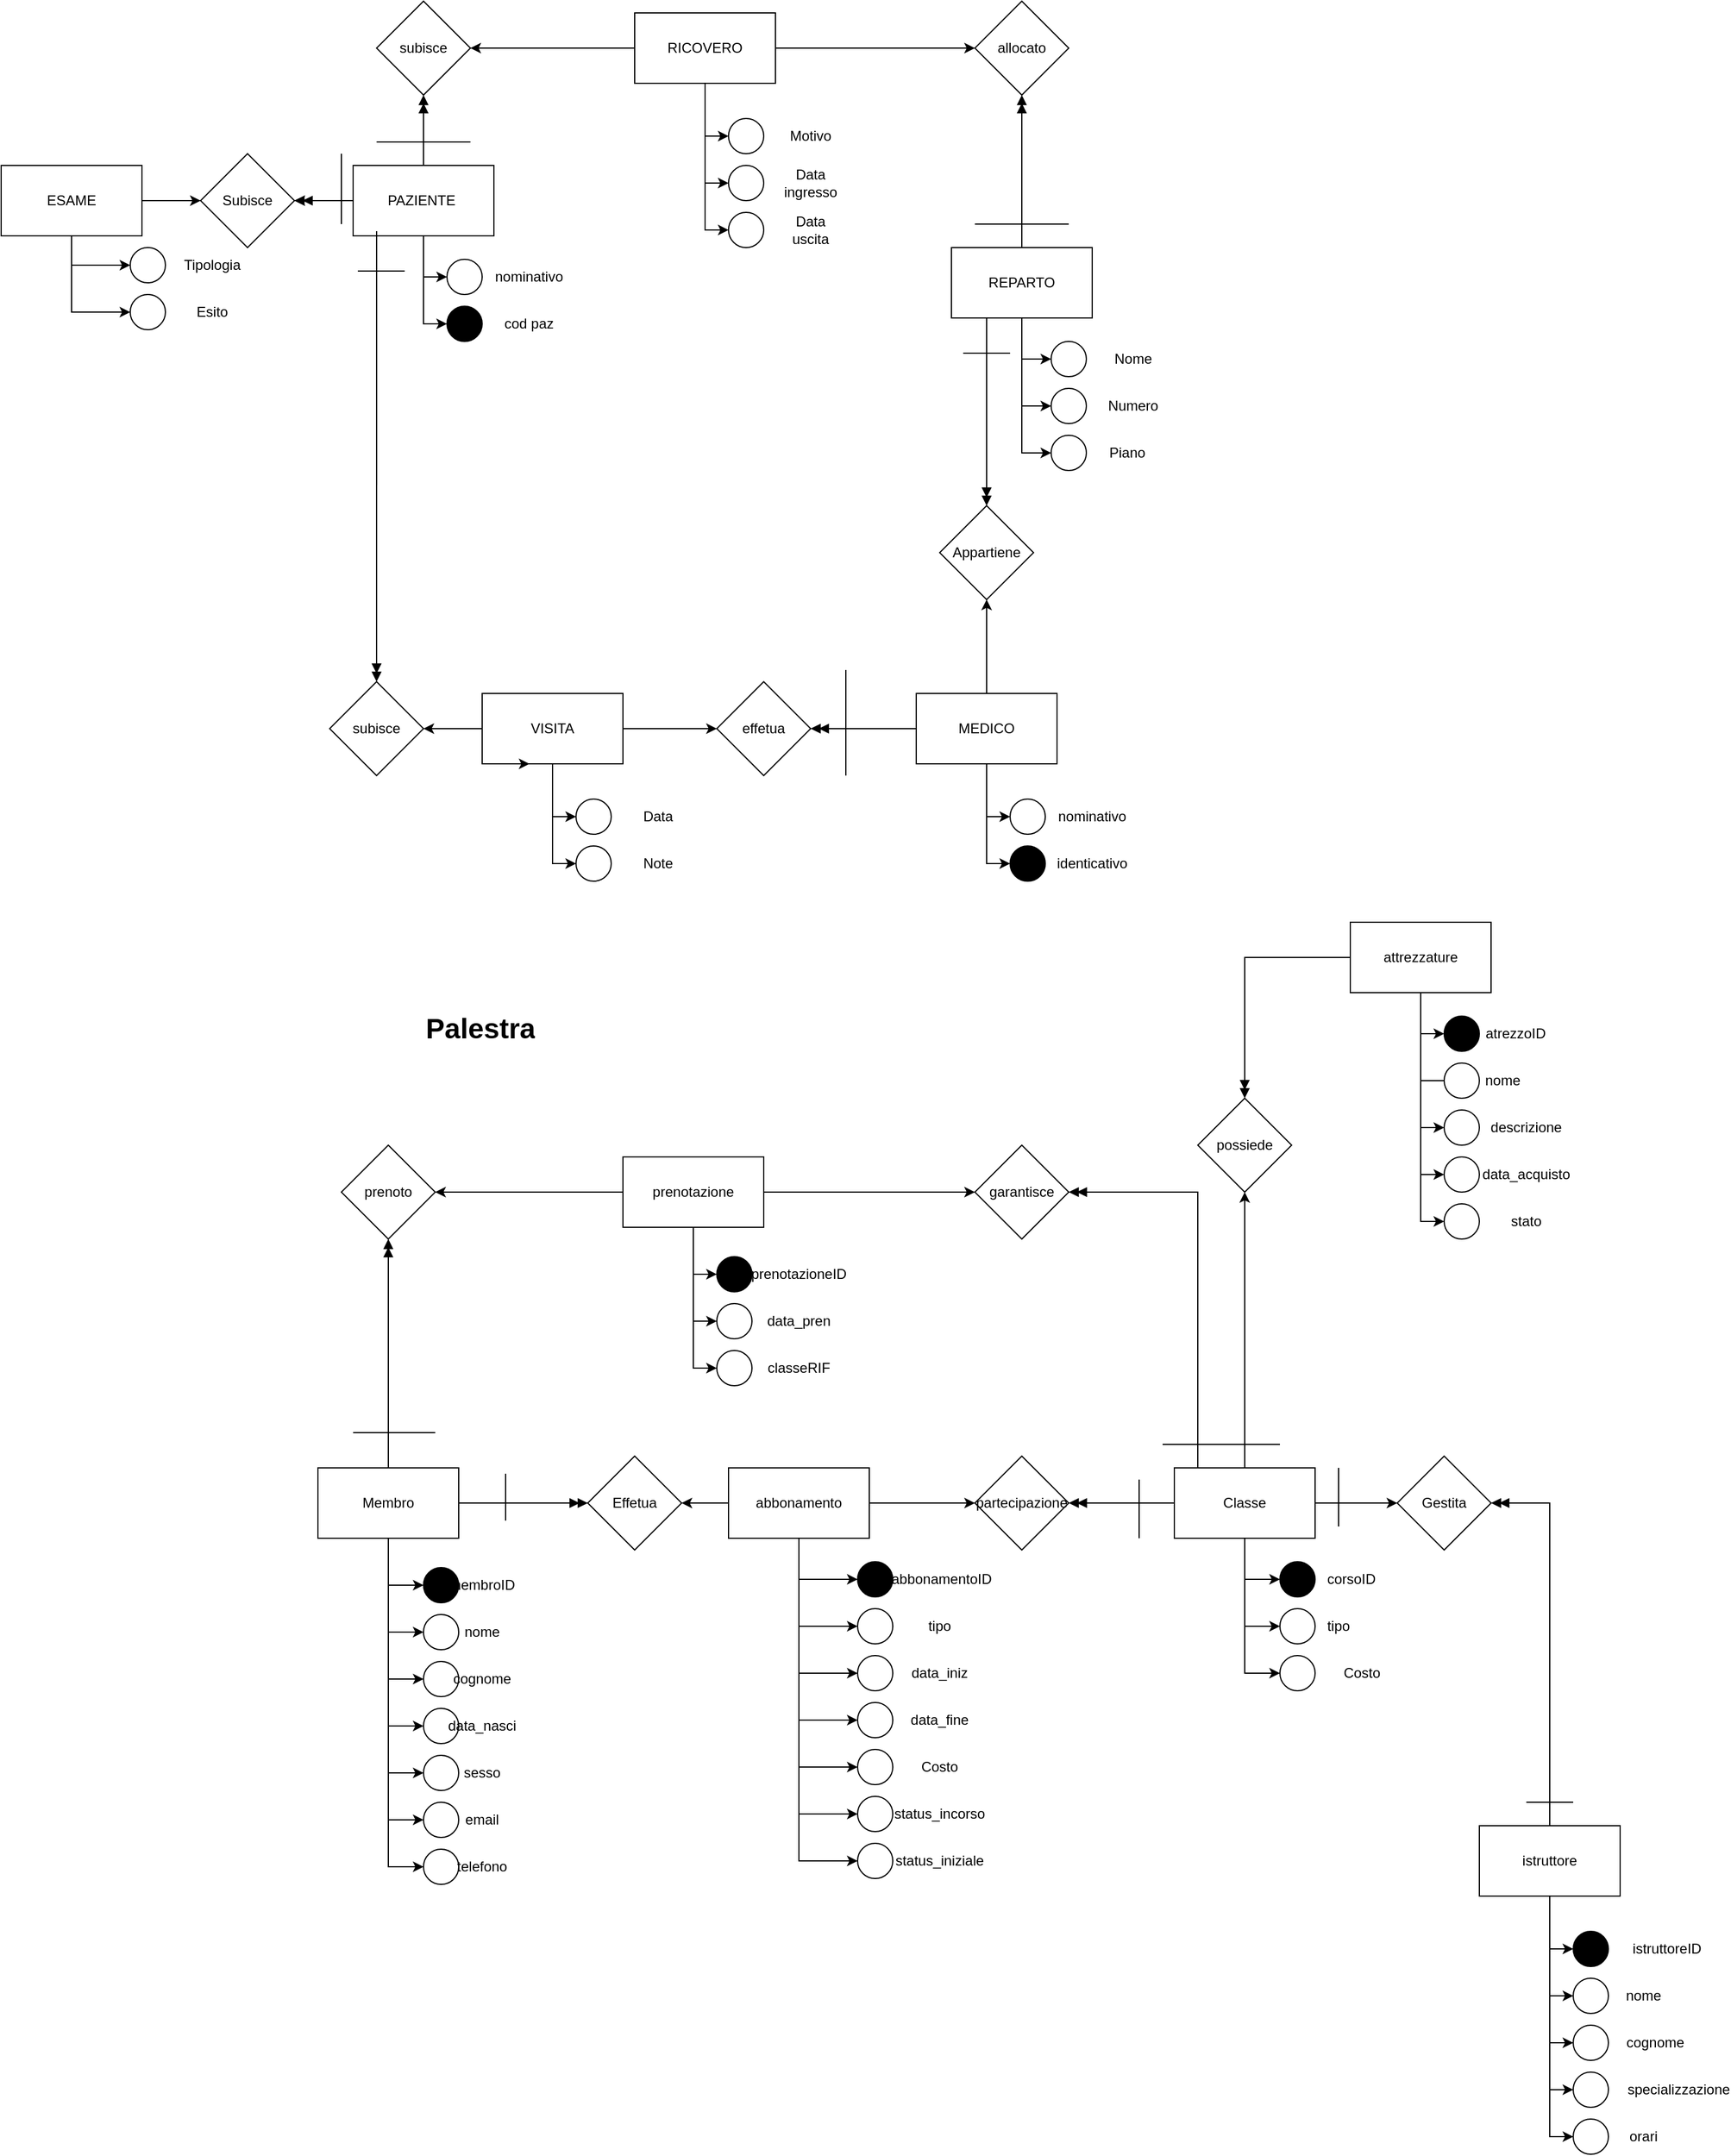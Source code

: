 <mxfile version="24.7.8">
  <diagram name="Pagina-1" id="rnWj3eChvM76l5IfRIIc">
    <mxGraphModel dx="2960" dy="2923" grid="1" gridSize="10" guides="1" tooltips="1" connect="1" arrows="1" fold="1" page="1" pageScale="1" pageWidth="827" pageHeight="1169" math="0" shadow="0">
      <root>
        <mxCell id="0" />
        <mxCell id="1" parent="0" />
        <mxCell id="YIS2oLud3uXtDUpukzdI-207" style="edgeStyle=orthogonalEdgeStyle;rounded=0;orthogonalLoop=1;jettySize=auto;html=1;entryX=0;entryY=0.5;entryDx=0;entryDy=0;" parent="1" source="YIS2oLud3uXtDUpukzdI-177" target="YIS2oLud3uXtDUpukzdI-187" edge="1">
          <mxGeometry relative="1" as="geometry">
            <mxPoint x="440" y="110" as="targetPoint" />
          </mxGeometry>
        </mxCell>
        <mxCell id="YIS2oLud3uXtDUpukzdI-208" style="edgeStyle=orthogonalEdgeStyle;rounded=0;orthogonalLoop=1;jettySize=auto;html=1;entryX=0;entryY=0.5;entryDx=0;entryDy=0;" parent="1" source="YIS2oLud3uXtDUpukzdI-177" target="YIS2oLud3uXtDUpukzdI-184" edge="1">
          <mxGeometry relative="1" as="geometry" />
        </mxCell>
        <mxCell id="YIS2oLud3uXtDUpukzdI-234" style="edgeStyle=orthogonalEdgeStyle;rounded=0;orthogonalLoop=1;jettySize=auto;html=1;entryX=0.5;entryY=1;entryDx=0;entryDy=0;endArrow=doubleBlock;endFill=1;" parent="1" source="YIS2oLud3uXtDUpukzdI-177" target="YIS2oLud3uXtDUpukzdI-233" edge="1">
          <mxGeometry relative="1" as="geometry" />
        </mxCell>
        <mxCell id="YIS2oLud3uXtDUpukzdI-256" value="" style="edgeStyle=orthogonalEdgeStyle;rounded=0;orthogonalLoop=1;jettySize=auto;html=1;" parent="1" source="YIS2oLud3uXtDUpukzdI-177" target="YIS2oLud3uXtDUpukzdI-254" edge="1">
          <mxGeometry relative="1" as="geometry" />
        </mxCell>
        <mxCell id="YIS2oLud3uXtDUpukzdI-177" value="PAZIENTE&amp;nbsp;" style="rounded=0;whiteSpace=wrap;html=1;" parent="1" vertex="1">
          <mxGeometry x="380" y="-30" width="120" height="60" as="geometry" />
        </mxCell>
        <mxCell id="YIS2oLud3uXtDUpukzdI-215" style="edgeStyle=orthogonalEdgeStyle;rounded=0;orthogonalLoop=1;jettySize=auto;html=1;entryX=0;entryY=0.5;entryDx=0;entryDy=0;" parent="1" source="YIS2oLud3uXtDUpukzdI-178" target="YIS2oLud3uXtDUpukzdI-213" edge="1">
          <mxGeometry relative="1" as="geometry" />
        </mxCell>
        <mxCell id="YIS2oLud3uXtDUpukzdI-216" style="edgeStyle=orthogonalEdgeStyle;rounded=0;orthogonalLoop=1;jettySize=auto;html=1;entryX=0;entryY=0.5;entryDx=0;entryDy=0;" parent="1" source="YIS2oLud3uXtDUpukzdI-178" target="YIS2oLud3uXtDUpukzdI-211" edge="1">
          <mxGeometry relative="1" as="geometry" />
        </mxCell>
        <mxCell id="YIS2oLud3uXtDUpukzdI-228" style="edgeStyle=orthogonalEdgeStyle;rounded=0;orthogonalLoop=1;jettySize=auto;html=1;entryX=0;entryY=0.5;entryDx=0;entryDy=0;" parent="1" source="YIS2oLud3uXtDUpukzdI-178" target="YIS2oLud3uXtDUpukzdI-223" edge="1">
          <mxGeometry relative="1" as="geometry" />
        </mxCell>
        <mxCell id="YIS2oLud3uXtDUpukzdI-236" style="edgeStyle=orthogonalEdgeStyle;rounded=0;orthogonalLoop=1;jettySize=auto;html=1;entryX=1;entryY=0.5;entryDx=0;entryDy=0;" parent="1" source="YIS2oLud3uXtDUpukzdI-178" target="YIS2oLud3uXtDUpukzdI-233" edge="1">
          <mxGeometry relative="1" as="geometry" />
        </mxCell>
        <mxCell id="YIS2oLud3uXtDUpukzdI-238" style="edgeStyle=orthogonalEdgeStyle;rounded=0;orthogonalLoop=1;jettySize=auto;html=1;entryX=0;entryY=0.5;entryDx=0;entryDy=0;" parent="1" source="YIS2oLud3uXtDUpukzdI-178" target="YIS2oLud3uXtDUpukzdI-237" edge="1">
          <mxGeometry relative="1" as="geometry" />
        </mxCell>
        <mxCell id="YIS2oLud3uXtDUpukzdI-178" value="RICOVERO" style="rounded=0;whiteSpace=wrap;html=1;" parent="1" vertex="1">
          <mxGeometry x="620" y="-160" width="120" height="60" as="geometry" />
        </mxCell>
        <mxCell id="YIS2oLud3uXtDUpukzdI-199" style="edgeStyle=orthogonalEdgeStyle;rounded=0;orthogonalLoop=1;jettySize=auto;html=1;entryX=0;entryY=0.5;entryDx=0;entryDy=0;" parent="1" source="YIS2oLud3uXtDUpukzdI-179" target="YIS2oLud3uXtDUpukzdI-193" edge="1">
          <mxGeometry relative="1" as="geometry" />
        </mxCell>
        <mxCell id="YIS2oLud3uXtDUpukzdI-200" style="edgeStyle=orthogonalEdgeStyle;rounded=0;orthogonalLoop=1;jettySize=auto;html=1;entryX=0;entryY=0.5;entryDx=0;entryDy=0;" parent="1" source="YIS2oLud3uXtDUpukzdI-179" target="YIS2oLud3uXtDUpukzdI-195" edge="1">
          <mxGeometry relative="1" as="geometry" />
        </mxCell>
        <mxCell id="YIS2oLud3uXtDUpukzdI-258" style="edgeStyle=orthogonalEdgeStyle;rounded=0;orthogonalLoop=1;jettySize=auto;html=1;entryX=0;entryY=0.5;entryDx=0;entryDy=0;" parent="1" source="YIS2oLud3uXtDUpukzdI-179" target="YIS2oLud3uXtDUpukzdI-254" edge="1">
          <mxGeometry relative="1" as="geometry" />
        </mxCell>
        <mxCell id="YIS2oLud3uXtDUpukzdI-179" value="ESAME" style="rounded=0;whiteSpace=wrap;html=1;" parent="1" vertex="1">
          <mxGeometry x="80" y="-30" width="120" height="60" as="geometry" />
        </mxCell>
        <mxCell id="YIS2oLud3uXtDUpukzdI-209" style="edgeStyle=orthogonalEdgeStyle;rounded=0;orthogonalLoop=1;jettySize=auto;html=1;entryX=0;entryY=0.5;entryDx=0;entryDy=0;" parent="1" source="YIS2oLud3uXtDUpukzdI-180" target="YIS2oLud3uXtDUpukzdI-189" edge="1">
          <mxGeometry relative="1" as="geometry" />
        </mxCell>
        <mxCell id="YIS2oLud3uXtDUpukzdI-210" style="edgeStyle=orthogonalEdgeStyle;rounded=0;orthogonalLoop=1;jettySize=auto;html=1;entryX=0;entryY=0.5;entryDx=0;entryDy=0;" parent="1" source="YIS2oLud3uXtDUpukzdI-180" target="YIS2oLud3uXtDUpukzdI-191" edge="1">
          <mxGeometry relative="1" as="geometry" />
        </mxCell>
        <mxCell id="YIS2oLud3uXtDUpukzdI-248" style="edgeStyle=orthogonalEdgeStyle;rounded=0;orthogonalLoop=1;jettySize=auto;html=1;entryX=1;entryY=0.5;entryDx=0;entryDy=0;" parent="1" source="YIS2oLud3uXtDUpukzdI-180" target="YIS2oLud3uXtDUpukzdI-245" edge="1">
          <mxGeometry relative="1" as="geometry" />
        </mxCell>
        <mxCell id="YIS2oLud3uXtDUpukzdI-250" style="edgeStyle=orthogonalEdgeStyle;rounded=0;orthogonalLoop=1;jettySize=auto;html=1;entryX=0;entryY=0.5;entryDx=0;entryDy=0;" parent="1" source="YIS2oLud3uXtDUpukzdI-180" target="YIS2oLud3uXtDUpukzdI-249" edge="1">
          <mxGeometry relative="1" as="geometry" />
        </mxCell>
        <mxCell id="YIS2oLud3uXtDUpukzdI-180" value="VISITA" style="rounded=0;whiteSpace=wrap;html=1;" parent="1" vertex="1">
          <mxGeometry x="490" y="420" width="120" height="60" as="geometry" />
        </mxCell>
        <mxCell id="YIS2oLud3uXtDUpukzdI-243" style="edgeStyle=orthogonalEdgeStyle;rounded=0;orthogonalLoop=1;jettySize=auto;html=1;entryX=0.5;entryY=1;entryDx=0;entryDy=0;" parent="1" source="YIS2oLud3uXtDUpukzdI-181" target="YIS2oLud3uXtDUpukzdI-241" edge="1">
          <mxGeometry relative="1" as="geometry" />
        </mxCell>
        <mxCell id="YIS2oLud3uXtDUpukzdI-251" style="edgeStyle=orthogonalEdgeStyle;rounded=0;orthogonalLoop=1;jettySize=auto;html=1;entryX=1;entryY=0.5;entryDx=0;entryDy=0;endArrow=doubleBlock;endFill=1;" parent="1" source="YIS2oLud3uXtDUpukzdI-181" target="YIS2oLud3uXtDUpukzdI-249" edge="1">
          <mxGeometry relative="1" as="geometry" />
        </mxCell>
        <mxCell id="YIS2oLud3uXtDUpukzdI-267" style="edgeStyle=orthogonalEdgeStyle;rounded=0;orthogonalLoop=1;jettySize=auto;html=1;entryX=0;entryY=0.5;entryDx=0;entryDy=0;" parent="1" source="YIS2oLud3uXtDUpukzdI-181" target="YIS2oLud3uXtDUpukzdI-265" edge="1">
          <mxGeometry relative="1" as="geometry" />
        </mxCell>
        <mxCell id="YIS2oLud3uXtDUpukzdI-268" style="edgeStyle=orthogonalEdgeStyle;rounded=0;orthogonalLoop=1;jettySize=auto;html=1;entryX=0;entryY=0.5;entryDx=0;entryDy=0;" parent="1" source="YIS2oLud3uXtDUpukzdI-181" target="YIS2oLud3uXtDUpukzdI-263" edge="1">
          <mxGeometry relative="1" as="geometry" />
        </mxCell>
        <mxCell id="YIS2oLud3uXtDUpukzdI-181" value="MEDICO" style="rounded=0;whiteSpace=wrap;html=1;" parent="1" vertex="1">
          <mxGeometry x="860" y="420" width="120" height="60" as="geometry" />
        </mxCell>
        <mxCell id="YIS2oLud3uXtDUpukzdI-221" style="edgeStyle=orthogonalEdgeStyle;rounded=0;orthogonalLoop=1;jettySize=auto;html=1;entryX=0;entryY=0.5;entryDx=0;entryDy=0;" parent="1" source="YIS2oLud3uXtDUpukzdI-182" target="YIS2oLud3uXtDUpukzdI-219" edge="1">
          <mxGeometry relative="1" as="geometry" />
        </mxCell>
        <mxCell id="YIS2oLud3uXtDUpukzdI-222" style="edgeStyle=orthogonalEdgeStyle;rounded=0;orthogonalLoop=1;jettySize=auto;html=1;entryX=0;entryY=0.5;entryDx=0;entryDy=0;" parent="1" source="YIS2oLud3uXtDUpukzdI-182" target="YIS2oLud3uXtDUpukzdI-217" edge="1">
          <mxGeometry relative="1" as="geometry" />
        </mxCell>
        <mxCell id="YIS2oLud3uXtDUpukzdI-232" style="edgeStyle=orthogonalEdgeStyle;rounded=0;orthogonalLoop=1;jettySize=auto;html=1;entryX=0;entryY=0.5;entryDx=0;entryDy=0;" parent="1" source="YIS2oLud3uXtDUpukzdI-182" target="YIS2oLud3uXtDUpukzdI-229" edge="1">
          <mxGeometry relative="1" as="geometry" />
        </mxCell>
        <mxCell id="YIS2oLud3uXtDUpukzdI-239" style="edgeStyle=orthogonalEdgeStyle;rounded=0;orthogonalLoop=1;jettySize=auto;html=1;entryX=0.5;entryY=1;entryDx=0;entryDy=0;endArrow=doubleBlock;endFill=1;" parent="1" source="YIS2oLud3uXtDUpukzdI-182" target="YIS2oLud3uXtDUpukzdI-237" edge="1">
          <mxGeometry relative="1" as="geometry" />
        </mxCell>
        <mxCell id="YIS2oLud3uXtDUpukzdI-242" style="edgeStyle=orthogonalEdgeStyle;rounded=0;orthogonalLoop=1;jettySize=auto;html=1;exitX=0.25;exitY=1;exitDx=0;exitDy=0;entryX=0.5;entryY=0;entryDx=0;entryDy=0;endArrow=doubleBlock;endFill=1;" parent="1" source="YIS2oLud3uXtDUpukzdI-182" target="YIS2oLud3uXtDUpukzdI-241" edge="1">
          <mxGeometry relative="1" as="geometry" />
        </mxCell>
        <mxCell id="YIS2oLud3uXtDUpukzdI-182" value="REPARTO" style="rounded=0;whiteSpace=wrap;html=1;" parent="1" vertex="1">
          <mxGeometry x="890" y="40" width="120" height="60" as="geometry" />
        </mxCell>
        <mxCell id="YIS2oLud3uXtDUpukzdI-184" value="" style="ellipse;whiteSpace=wrap;html=1;aspect=fixed;" parent="1" vertex="1">
          <mxGeometry x="460" y="50" width="30" height="30" as="geometry" />
        </mxCell>
        <mxCell id="YIS2oLud3uXtDUpukzdI-186" value="nominativo" style="text;html=1;align=center;verticalAlign=middle;whiteSpace=wrap;rounded=0;" parent="1" vertex="1">
          <mxGeometry x="500" y="50" width="60" height="30" as="geometry" />
        </mxCell>
        <mxCell id="YIS2oLud3uXtDUpukzdI-187" value="" style="ellipse;whiteSpace=wrap;html=1;aspect=fixed;fillColor=#000000;" parent="1" vertex="1">
          <mxGeometry x="460" y="90" width="30" height="30" as="geometry" />
        </mxCell>
        <mxCell id="YIS2oLud3uXtDUpukzdI-188" value="cod paz" style="text;html=1;align=center;verticalAlign=middle;whiteSpace=wrap;rounded=0;" parent="1" vertex="1">
          <mxGeometry x="500" y="90" width="60" height="30" as="geometry" />
        </mxCell>
        <mxCell id="YIS2oLud3uXtDUpukzdI-189" value="" style="ellipse;whiteSpace=wrap;html=1;aspect=fixed;" parent="1" vertex="1">
          <mxGeometry x="570" y="510" width="30" height="30" as="geometry" />
        </mxCell>
        <mxCell id="YIS2oLud3uXtDUpukzdI-190" value="Data" style="text;html=1;align=center;verticalAlign=middle;whiteSpace=wrap;rounded=0;" parent="1" vertex="1">
          <mxGeometry x="610" y="510" width="60" height="30" as="geometry" />
        </mxCell>
        <mxCell id="YIS2oLud3uXtDUpukzdI-191" value="" style="ellipse;whiteSpace=wrap;html=1;aspect=fixed;fillColor=#FFFFFF;" parent="1" vertex="1">
          <mxGeometry x="570" y="550" width="30" height="30" as="geometry" />
        </mxCell>
        <mxCell id="YIS2oLud3uXtDUpukzdI-192" value="Note" style="text;html=1;align=center;verticalAlign=middle;whiteSpace=wrap;rounded=0;" parent="1" vertex="1">
          <mxGeometry x="610" y="550" width="60" height="30" as="geometry" />
        </mxCell>
        <mxCell id="YIS2oLud3uXtDUpukzdI-193" value="" style="ellipse;whiteSpace=wrap;html=1;aspect=fixed;" parent="1" vertex="1">
          <mxGeometry x="190" y="40" width="30" height="30" as="geometry" />
        </mxCell>
        <mxCell id="YIS2oLud3uXtDUpukzdI-194" value="Tipologia" style="text;html=1;align=center;verticalAlign=middle;whiteSpace=wrap;rounded=0;" parent="1" vertex="1">
          <mxGeometry x="230" y="40" width="60" height="30" as="geometry" />
        </mxCell>
        <mxCell id="YIS2oLud3uXtDUpukzdI-195" value="" style="ellipse;whiteSpace=wrap;html=1;aspect=fixed;fillColor=#FFFFFF;" parent="1" vertex="1">
          <mxGeometry x="190" y="80" width="30" height="30" as="geometry" />
        </mxCell>
        <mxCell id="YIS2oLud3uXtDUpukzdI-196" value="Esito" style="text;html=1;align=center;verticalAlign=middle;whiteSpace=wrap;rounded=0;" parent="1" vertex="1">
          <mxGeometry x="230" y="80" width="60" height="30" as="geometry" />
        </mxCell>
        <mxCell id="YIS2oLud3uXtDUpukzdI-211" value="" style="ellipse;whiteSpace=wrap;html=1;aspect=fixed;" parent="1" vertex="1">
          <mxGeometry x="700" y="-70" width="30" height="30" as="geometry" />
        </mxCell>
        <mxCell id="YIS2oLud3uXtDUpukzdI-212" value="Motivo" style="text;html=1;align=center;verticalAlign=middle;whiteSpace=wrap;rounded=0;" parent="1" vertex="1">
          <mxGeometry x="740" y="-70" width="60" height="30" as="geometry" />
        </mxCell>
        <mxCell id="YIS2oLud3uXtDUpukzdI-213" value="" style="ellipse;whiteSpace=wrap;html=1;aspect=fixed;fillColor=#FFFFFF;" parent="1" vertex="1">
          <mxGeometry x="700" y="-30" width="30" height="30" as="geometry" />
        </mxCell>
        <mxCell id="YIS2oLud3uXtDUpukzdI-214" value="Data ingresso" style="text;html=1;align=center;verticalAlign=middle;whiteSpace=wrap;rounded=0;" parent="1" vertex="1">
          <mxGeometry x="740" y="-30" width="60" height="30" as="geometry" />
        </mxCell>
        <mxCell id="YIS2oLud3uXtDUpukzdI-217" value="" style="ellipse;whiteSpace=wrap;html=1;aspect=fixed;" parent="1" vertex="1">
          <mxGeometry x="975" y="120" width="30" height="30" as="geometry" />
        </mxCell>
        <mxCell id="YIS2oLud3uXtDUpukzdI-218" value="Nome" style="text;html=1;align=center;verticalAlign=middle;whiteSpace=wrap;rounded=0;" parent="1" vertex="1">
          <mxGeometry x="1015" y="120" width="60" height="30" as="geometry" />
        </mxCell>
        <mxCell id="YIS2oLud3uXtDUpukzdI-219" value="" style="ellipse;whiteSpace=wrap;html=1;aspect=fixed;fillColor=#FFFFFF;" parent="1" vertex="1">
          <mxGeometry x="975" y="160" width="30" height="30" as="geometry" />
        </mxCell>
        <mxCell id="YIS2oLud3uXtDUpukzdI-220" value="Numero" style="text;html=1;align=center;verticalAlign=middle;whiteSpace=wrap;rounded=0;" parent="1" vertex="1">
          <mxGeometry x="1015" y="160" width="60" height="30" as="geometry" />
        </mxCell>
        <mxCell id="YIS2oLud3uXtDUpukzdI-223" value="" style="ellipse;whiteSpace=wrap;html=1;aspect=fixed;" parent="1" vertex="1">
          <mxGeometry x="700" y="10" width="30" height="30" as="geometry" />
        </mxCell>
        <mxCell id="YIS2oLud3uXtDUpukzdI-224" value="Data uscita" style="text;html=1;align=center;verticalAlign=middle;whiteSpace=wrap;rounded=0;" parent="1" vertex="1">
          <mxGeometry x="740" y="10" width="60" height="30" as="geometry" />
        </mxCell>
        <mxCell id="YIS2oLud3uXtDUpukzdI-229" value="" style="ellipse;whiteSpace=wrap;html=1;aspect=fixed;fillColor=#FFFFFF;" parent="1" vertex="1">
          <mxGeometry x="975" y="200" width="30" height="30" as="geometry" />
        </mxCell>
        <mxCell id="YIS2oLud3uXtDUpukzdI-230" value="Piano" style="text;html=1;align=center;verticalAlign=middle;whiteSpace=wrap;rounded=0;" parent="1" vertex="1">
          <mxGeometry x="1010" y="200" width="60" height="30" as="geometry" />
        </mxCell>
        <mxCell id="YIS2oLud3uXtDUpukzdI-233" value="subisce" style="rhombus;whiteSpace=wrap;html=1;" parent="1" vertex="1">
          <mxGeometry x="400" y="-170" width="80" height="80" as="geometry" />
        </mxCell>
        <mxCell id="YIS2oLud3uXtDUpukzdI-235" value="" style="endArrow=none;html=1;rounded=0;" parent="1" edge="1">
          <mxGeometry width="50" height="50" relative="1" as="geometry">
            <mxPoint x="400" y="-50" as="sourcePoint" />
            <mxPoint x="480" y="-50" as="targetPoint" />
          </mxGeometry>
        </mxCell>
        <mxCell id="YIS2oLud3uXtDUpukzdI-237" value="allocato" style="rhombus;whiteSpace=wrap;html=1;" parent="1" vertex="1">
          <mxGeometry x="910" y="-170" width="80" height="80" as="geometry" />
        </mxCell>
        <mxCell id="YIS2oLud3uXtDUpukzdI-240" value="" style="endArrow=none;html=1;rounded=0;" parent="1" edge="1">
          <mxGeometry width="50" height="50" relative="1" as="geometry">
            <mxPoint x="910" y="20" as="sourcePoint" />
            <mxPoint x="990" y="20" as="targetPoint" />
          </mxGeometry>
        </mxCell>
        <mxCell id="YIS2oLud3uXtDUpukzdI-241" value="Appartiene" style="rhombus;whiteSpace=wrap;html=1;" parent="1" vertex="1">
          <mxGeometry x="880" y="260" width="80" height="80" as="geometry" />
        </mxCell>
        <mxCell id="YIS2oLud3uXtDUpukzdI-244" value="" style="endArrow=none;html=1;rounded=0;" parent="1" edge="1">
          <mxGeometry width="50" height="50" relative="1" as="geometry">
            <mxPoint x="900" y="130" as="sourcePoint" />
            <mxPoint x="940" y="130" as="targetPoint" />
          </mxGeometry>
        </mxCell>
        <mxCell id="YIS2oLud3uXtDUpukzdI-245" value="subisce" style="rhombus;whiteSpace=wrap;html=1;" parent="1" vertex="1">
          <mxGeometry x="360" y="410" width="80" height="80" as="geometry" />
        </mxCell>
        <mxCell id="YIS2oLud3uXtDUpukzdI-246" value="" style="endArrow=doubleBlock;html=1;rounded=0;entryX=0.5;entryY=0;entryDx=0;entryDy=0;exitX=0.167;exitY=0.933;exitDx=0;exitDy=0;exitPerimeter=0;endFill=1;" parent="1" source="YIS2oLud3uXtDUpukzdI-177" target="YIS2oLud3uXtDUpukzdI-245" edge="1">
          <mxGeometry width="50" height="50" relative="1" as="geometry">
            <mxPoint x="400" y="40" as="sourcePoint" />
            <mxPoint x="380" y="60" as="targetPoint" />
          </mxGeometry>
        </mxCell>
        <mxCell id="YIS2oLud3uXtDUpukzdI-247" value="" style="endArrow=none;html=1;rounded=0;" parent="1" edge="1">
          <mxGeometry width="50" height="50" relative="1" as="geometry">
            <mxPoint x="370" y="-40" as="sourcePoint" />
            <mxPoint x="370" y="20" as="targetPoint" />
          </mxGeometry>
        </mxCell>
        <mxCell id="YIS2oLud3uXtDUpukzdI-249" value="effetua" style="rhombus;whiteSpace=wrap;html=1;" parent="1" vertex="1">
          <mxGeometry x="690" y="410" width="80" height="80" as="geometry" />
        </mxCell>
        <mxCell id="YIS2oLud3uXtDUpukzdI-253" value="" style="endArrow=none;html=1;rounded=0;" parent="1" edge="1">
          <mxGeometry width="50" height="50" relative="1" as="geometry">
            <mxPoint x="800" y="400" as="sourcePoint" />
            <mxPoint x="800" y="490" as="targetPoint" />
          </mxGeometry>
        </mxCell>
        <mxCell id="YIS2oLud3uXtDUpukzdI-254" value="Subisce" style="rhombus;whiteSpace=wrap;html=1;" parent="1" vertex="1">
          <mxGeometry x="250" y="-40" width="80" height="80" as="geometry" />
        </mxCell>
        <mxCell id="YIS2oLud3uXtDUpukzdI-255" value="" style="endArrow=doubleBlock;html=1;rounded=0;entryX=1;entryY=0.5;entryDx=0;entryDy=0;exitX=0;exitY=0.5;exitDx=0;exitDy=0;endFill=1;" parent="1" source="YIS2oLud3uXtDUpukzdI-177" target="YIS2oLud3uXtDUpukzdI-254" edge="1">
          <mxGeometry width="50" height="50" relative="1" as="geometry">
            <mxPoint x="290" y="140" as="sourcePoint" />
            <mxPoint x="340" y="90" as="targetPoint" />
          </mxGeometry>
        </mxCell>
        <mxCell id="YIS2oLud3uXtDUpukzdI-257" value="" style="endArrow=none;html=1;rounded=0;" parent="1" edge="1">
          <mxGeometry width="50" height="50" relative="1" as="geometry">
            <mxPoint x="384" y="60" as="sourcePoint" />
            <mxPoint x="424" y="60" as="targetPoint" />
          </mxGeometry>
        </mxCell>
        <mxCell id="YIS2oLud3uXtDUpukzdI-263" value="" style="ellipse;whiteSpace=wrap;html=1;aspect=fixed;" parent="1" vertex="1">
          <mxGeometry x="940" y="510" width="30" height="30" as="geometry" />
        </mxCell>
        <mxCell id="YIS2oLud3uXtDUpukzdI-264" value="nominativo" style="text;html=1;align=center;verticalAlign=middle;whiteSpace=wrap;rounded=0;" parent="1" vertex="1">
          <mxGeometry x="980" y="510" width="60" height="30" as="geometry" />
        </mxCell>
        <mxCell id="YIS2oLud3uXtDUpukzdI-265" value="" style="ellipse;whiteSpace=wrap;html=1;aspect=fixed;fillColor=#000000;" parent="1" vertex="1">
          <mxGeometry x="940" y="550" width="30" height="30" as="geometry" />
        </mxCell>
        <mxCell id="YIS2oLud3uXtDUpukzdI-266" value="identicativo" style="text;html=1;align=center;verticalAlign=middle;whiteSpace=wrap;rounded=0;" parent="1" vertex="1">
          <mxGeometry x="980" y="550" width="60" height="30" as="geometry" />
        </mxCell>
        <mxCell id="ft9ZOCdwsVdNYM5WdF6S-2" style="edgeStyle=orthogonalEdgeStyle;rounded=0;orthogonalLoop=1;jettySize=auto;html=1;entryX=0;entryY=0.5;entryDx=0;entryDy=0;" edge="1" source="ft9ZOCdwsVdNYM5WdF6S-4" target="ft9ZOCdwsVdNYM5WdF6S-5" parent="1">
          <mxGeometry relative="1" as="geometry" />
        </mxCell>
        <mxCell id="ft9ZOCdwsVdNYM5WdF6S-3" style="edgeStyle=orthogonalEdgeStyle;rounded=0;orthogonalLoop=1;jettySize=auto;html=1;entryX=0;entryY=0.5;entryDx=0;entryDy=0;" edge="1" source="ft9ZOCdwsVdNYM5WdF6S-4" target="ft9ZOCdwsVdNYM5WdF6S-6" parent="1">
          <mxGeometry relative="1" as="geometry" />
        </mxCell>
        <mxCell id="ft9ZOCdwsVdNYM5WdF6S-22" style="edgeStyle=orthogonalEdgeStyle;rounded=0;orthogonalLoop=1;jettySize=auto;html=1;entryX=0;entryY=0.5;entryDx=0;entryDy=0;" edge="1" parent="1" source="ft9ZOCdwsVdNYM5WdF6S-4" target="ft9ZOCdwsVdNYM5WdF6S-14">
          <mxGeometry relative="1" as="geometry" />
        </mxCell>
        <mxCell id="ft9ZOCdwsVdNYM5WdF6S-23" style="edgeStyle=orthogonalEdgeStyle;rounded=0;orthogonalLoop=1;jettySize=auto;html=1;entryX=0;entryY=0.5;entryDx=0;entryDy=0;" edge="1" parent="1" source="ft9ZOCdwsVdNYM5WdF6S-4" target="ft9ZOCdwsVdNYM5WdF6S-15">
          <mxGeometry relative="1" as="geometry" />
        </mxCell>
        <mxCell id="ft9ZOCdwsVdNYM5WdF6S-24" style="edgeStyle=orthogonalEdgeStyle;rounded=0;orthogonalLoop=1;jettySize=auto;html=1;entryX=0;entryY=0.5;entryDx=0;entryDy=0;" edge="1" parent="1" source="ft9ZOCdwsVdNYM5WdF6S-4" target="ft9ZOCdwsVdNYM5WdF6S-18">
          <mxGeometry relative="1" as="geometry" />
        </mxCell>
        <mxCell id="ft9ZOCdwsVdNYM5WdF6S-25" style="edgeStyle=orthogonalEdgeStyle;rounded=0;orthogonalLoop=1;jettySize=auto;html=1;entryX=0;entryY=0.5;entryDx=0;entryDy=0;" edge="1" parent="1" source="ft9ZOCdwsVdNYM5WdF6S-4" target="ft9ZOCdwsVdNYM5WdF6S-19">
          <mxGeometry relative="1" as="geometry" />
        </mxCell>
        <mxCell id="ft9ZOCdwsVdNYM5WdF6S-28" style="edgeStyle=orthogonalEdgeStyle;rounded=0;orthogonalLoop=1;jettySize=auto;html=1;entryX=0;entryY=0.5;entryDx=0;entryDy=0;" edge="1" parent="1" source="ft9ZOCdwsVdNYM5WdF6S-4" target="ft9ZOCdwsVdNYM5WdF6S-26">
          <mxGeometry relative="1" as="geometry" />
        </mxCell>
        <mxCell id="ft9ZOCdwsVdNYM5WdF6S-49" style="edgeStyle=orthogonalEdgeStyle;rounded=0;orthogonalLoop=1;jettySize=auto;html=1;endArrow=doubleBlock;endFill=1;" edge="1" parent="1" source="ft9ZOCdwsVdNYM5WdF6S-4">
          <mxGeometry relative="1" as="geometry">
            <mxPoint x="580.0" y="1110" as="targetPoint" />
          </mxGeometry>
        </mxCell>
        <mxCell id="ft9ZOCdwsVdNYM5WdF6S-137" style="edgeStyle=orthogonalEdgeStyle;rounded=0;orthogonalLoop=1;jettySize=auto;html=1;endArrow=doubleBlock;endFill=1;" edge="1" parent="1" source="ft9ZOCdwsVdNYM5WdF6S-4">
          <mxGeometry relative="1" as="geometry">
            <mxPoint x="410" y="885" as="targetPoint" />
          </mxGeometry>
        </mxCell>
        <mxCell id="ft9ZOCdwsVdNYM5WdF6S-4" value="Membro" style="rounded=0;whiteSpace=wrap;html=1;" vertex="1" parent="1">
          <mxGeometry x="350" y="1080" width="120" height="60" as="geometry" />
        </mxCell>
        <mxCell id="ft9ZOCdwsVdNYM5WdF6S-5" value="" style="ellipse;whiteSpace=wrap;html=1;aspect=fixed;fillColor=#000000;" vertex="1" parent="1">
          <mxGeometry x="440" y="1165" width="30" height="30" as="geometry" />
        </mxCell>
        <mxCell id="ft9ZOCdwsVdNYM5WdF6S-6" value="" style="ellipse;whiteSpace=wrap;html=1;aspect=fixed;fillColor=#FFFFFF;" vertex="1" parent="1">
          <mxGeometry x="440" y="1205" width="30" height="30" as="geometry" />
        </mxCell>
        <mxCell id="ft9ZOCdwsVdNYM5WdF6S-7" style="edgeStyle=orthogonalEdgeStyle;rounded=0;orthogonalLoop=1;jettySize=auto;html=1;entryX=0;entryY=0.5;entryDx=0;entryDy=0;" edge="1" source="ft9ZOCdwsVdNYM5WdF6S-9" target="ft9ZOCdwsVdNYM5WdF6S-10" parent="1">
          <mxGeometry relative="1" as="geometry" />
        </mxCell>
        <mxCell id="ft9ZOCdwsVdNYM5WdF6S-8" style="edgeStyle=orthogonalEdgeStyle;rounded=0;orthogonalLoop=1;jettySize=auto;html=1;entryX=0;entryY=0.5;entryDx=0;entryDy=0;" edge="1" source="ft9ZOCdwsVdNYM5WdF6S-9" target="ft9ZOCdwsVdNYM5WdF6S-11" parent="1">
          <mxGeometry relative="1" as="geometry" />
        </mxCell>
        <mxCell id="ft9ZOCdwsVdNYM5WdF6S-42" style="edgeStyle=orthogonalEdgeStyle;rounded=0;orthogonalLoop=1;jettySize=auto;html=1;entryX=0;entryY=0.5;entryDx=0;entryDy=0;" edge="1" parent="1" source="ft9ZOCdwsVdNYM5WdF6S-9" target="ft9ZOCdwsVdNYM5WdF6S-38">
          <mxGeometry relative="1" as="geometry" />
        </mxCell>
        <mxCell id="ft9ZOCdwsVdNYM5WdF6S-47" style="edgeStyle=orthogonalEdgeStyle;rounded=0;orthogonalLoop=1;jettySize=auto;html=1;entryX=0;entryY=0.5;entryDx=0;entryDy=0;" edge="1" parent="1" source="ft9ZOCdwsVdNYM5WdF6S-9" target="ft9ZOCdwsVdNYM5WdF6S-39">
          <mxGeometry relative="1" as="geometry" />
        </mxCell>
        <mxCell id="ft9ZOCdwsVdNYM5WdF6S-48" style="edgeStyle=orthogonalEdgeStyle;rounded=0;orthogonalLoop=1;jettySize=auto;html=1;entryX=0;entryY=0.5;entryDx=0;entryDy=0;" edge="1" parent="1" source="ft9ZOCdwsVdNYM5WdF6S-9" target="ft9ZOCdwsVdNYM5WdF6S-45">
          <mxGeometry relative="1" as="geometry" />
        </mxCell>
        <mxCell id="ft9ZOCdwsVdNYM5WdF6S-100" style="edgeStyle=orthogonalEdgeStyle;rounded=0;orthogonalLoop=1;jettySize=auto;html=1;entryX=1;entryY=0.5;entryDx=0;entryDy=0;endArrow=doubleBlock;endFill=1;" edge="1" parent="1" source="ft9ZOCdwsVdNYM5WdF6S-9" target="ft9ZOCdwsVdNYM5WdF6S-97">
          <mxGeometry relative="1" as="geometry" />
        </mxCell>
        <mxCell id="ft9ZOCdwsVdNYM5WdF6S-9" value="istruttore" style="rounded=0;whiteSpace=wrap;html=1;" vertex="1" parent="1">
          <mxGeometry x="1340" y="1385" width="120" height="60" as="geometry" />
        </mxCell>
        <mxCell id="ft9ZOCdwsVdNYM5WdF6S-10" value="" style="ellipse;whiteSpace=wrap;html=1;aspect=fixed;fillColor=#000000;" vertex="1" parent="1">
          <mxGeometry x="1420" y="1475" width="30" height="30" as="geometry" />
        </mxCell>
        <mxCell id="ft9ZOCdwsVdNYM5WdF6S-11" value="" style="ellipse;whiteSpace=wrap;html=1;aspect=fixed;fillColor=#FFFFFF;" vertex="1" parent="1">
          <mxGeometry x="1420" y="1515" width="30" height="30" as="geometry" />
        </mxCell>
        <mxCell id="ft9ZOCdwsVdNYM5WdF6S-12" value="membroID" style="text;html=1;align=center;verticalAlign=middle;whiteSpace=wrap;rounded=0;" vertex="1" parent="1">
          <mxGeometry x="460" y="1165" width="60" height="30" as="geometry" />
        </mxCell>
        <mxCell id="ft9ZOCdwsVdNYM5WdF6S-13" value="nome" style="text;html=1;align=center;verticalAlign=middle;whiteSpace=wrap;rounded=0;" vertex="1" parent="1">
          <mxGeometry x="460" y="1205" width="60" height="30" as="geometry" />
        </mxCell>
        <mxCell id="ft9ZOCdwsVdNYM5WdF6S-14" value="" style="ellipse;whiteSpace=wrap;html=1;aspect=fixed;" vertex="1" parent="1">
          <mxGeometry x="440" y="1245" width="30" height="30" as="geometry" />
        </mxCell>
        <mxCell id="ft9ZOCdwsVdNYM5WdF6S-15" value="" style="ellipse;whiteSpace=wrap;html=1;aspect=fixed;fillColor=#FFFFFF;" vertex="1" parent="1">
          <mxGeometry x="440" y="1285" width="30" height="30" as="geometry" />
        </mxCell>
        <mxCell id="ft9ZOCdwsVdNYM5WdF6S-16" value="cognome" style="text;html=1;align=center;verticalAlign=middle;whiteSpace=wrap;rounded=0;" vertex="1" parent="1">
          <mxGeometry x="460" y="1245" width="60" height="30" as="geometry" />
        </mxCell>
        <mxCell id="ft9ZOCdwsVdNYM5WdF6S-17" value="data_nasci" style="text;html=1;align=center;verticalAlign=middle;whiteSpace=wrap;rounded=0;" vertex="1" parent="1">
          <mxGeometry x="460" y="1285" width="60" height="30" as="geometry" />
        </mxCell>
        <mxCell id="ft9ZOCdwsVdNYM5WdF6S-18" value="" style="ellipse;whiteSpace=wrap;html=1;aspect=fixed;" vertex="1" parent="1">
          <mxGeometry x="440" y="1325" width="30" height="30" as="geometry" />
        </mxCell>
        <mxCell id="ft9ZOCdwsVdNYM5WdF6S-19" value="" style="ellipse;whiteSpace=wrap;html=1;aspect=fixed;fillColor=#FFFFFF;" vertex="1" parent="1">
          <mxGeometry x="440" y="1365" width="30" height="30" as="geometry" />
        </mxCell>
        <mxCell id="ft9ZOCdwsVdNYM5WdF6S-20" value="sesso" style="text;html=1;align=center;verticalAlign=middle;whiteSpace=wrap;rounded=0;" vertex="1" parent="1">
          <mxGeometry x="460" y="1325" width="60" height="30" as="geometry" />
        </mxCell>
        <mxCell id="ft9ZOCdwsVdNYM5WdF6S-21" value="email" style="text;html=1;align=center;verticalAlign=middle;whiteSpace=wrap;rounded=0;" vertex="1" parent="1">
          <mxGeometry x="460" y="1365" width="60" height="30" as="geometry" />
        </mxCell>
        <mxCell id="ft9ZOCdwsVdNYM5WdF6S-26" value="" style="ellipse;whiteSpace=wrap;html=1;aspect=fixed;fillColor=#FFFFFF;" vertex="1" parent="1">
          <mxGeometry x="440" y="1405" width="30" height="30" as="geometry" />
        </mxCell>
        <mxCell id="ft9ZOCdwsVdNYM5WdF6S-27" value="telefono" style="text;html=1;align=center;verticalAlign=middle;whiteSpace=wrap;rounded=0;" vertex="1" parent="1">
          <mxGeometry x="460" y="1405" width="60" height="30" as="geometry" />
        </mxCell>
        <mxCell id="ft9ZOCdwsVdNYM5WdF6S-30" value="istruttoreID" style="text;html=1;align=center;verticalAlign=middle;whiteSpace=wrap;rounded=0;" vertex="1" parent="1">
          <mxGeometry x="1470" y="1475" width="60" height="30" as="geometry" />
        </mxCell>
        <mxCell id="ft9ZOCdwsVdNYM5WdF6S-31" value="nome" style="text;html=1;align=center;verticalAlign=middle;whiteSpace=wrap;rounded=0;" vertex="1" parent="1">
          <mxGeometry x="1450" y="1515" width="60" height="30" as="geometry" />
        </mxCell>
        <mxCell id="ft9ZOCdwsVdNYM5WdF6S-38" value="" style="ellipse;whiteSpace=wrap;html=1;aspect=fixed;" vertex="1" parent="1">
          <mxGeometry x="1420" y="1555" width="30" height="30" as="geometry" />
        </mxCell>
        <mxCell id="ft9ZOCdwsVdNYM5WdF6S-39" value="" style="ellipse;whiteSpace=wrap;html=1;aspect=fixed;fillColor=#FFFFFF;" vertex="1" parent="1">
          <mxGeometry x="1420" y="1595" width="30" height="30" as="geometry" />
        </mxCell>
        <mxCell id="ft9ZOCdwsVdNYM5WdF6S-40" value="cognome" style="text;html=1;align=center;verticalAlign=middle;whiteSpace=wrap;rounded=0;" vertex="1" parent="1">
          <mxGeometry x="1460" y="1555" width="60" height="30" as="geometry" />
        </mxCell>
        <mxCell id="ft9ZOCdwsVdNYM5WdF6S-41" value="specializzazione" style="text;html=1;align=center;verticalAlign=middle;whiteSpace=wrap;rounded=0;" vertex="1" parent="1">
          <mxGeometry x="1480" y="1595" width="60" height="30" as="geometry" />
        </mxCell>
        <mxCell id="ft9ZOCdwsVdNYM5WdF6S-45" value="" style="ellipse;whiteSpace=wrap;html=1;aspect=fixed;fillColor=#FFFFFF;" vertex="1" parent="1">
          <mxGeometry x="1420" y="1635" width="30" height="30" as="geometry" />
        </mxCell>
        <mxCell id="ft9ZOCdwsVdNYM5WdF6S-46" value="orari" style="text;html=1;align=center;verticalAlign=middle;whiteSpace=wrap;rounded=0;" vertex="1" parent="1">
          <mxGeometry x="1450" y="1635" width="60" height="30" as="geometry" />
        </mxCell>
        <mxCell id="ft9ZOCdwsVdNYM5WdF6S-50" value="Effetua" style="rhombus;whiteSpace=wrap;html=1;" vertex="1" parent="1">
          <mxGeometry x="580" y="1070" width="80" height="80" as="geometry" />
        </mxCell>
        <mxCell id="ft9ZOCdwsVdNYM5WdF6S-53" style="edgeStyle=orthogonalEdgeStyle;rounded=0;orthogonalLoop=1;jettySize=auto;html=1;entryX=1;entryY=0.5;entryDx=0;entryDy=0;" edge="1" parent="1" source="ft9ZOCdwsVdNYM5WdF6S-52" target="ft9ZOCdwsVdNYM5WdF6S-50">
          <mxGeometry relative="1" as="geometry" />
        </mxCell>
        <mxCell id="ft9ZOCdwsVdNYM5WdF6S-59" style="edgeStyle=orthogonalEdgeStyle;rounded=0;orthogonalLoop=1;jettySize=auto;html=1;entryX=0;entryY=0.5;entryDx=0;entryDy=0;" edge="1" parent="1" source="ft9ZOCdwsVdNYM5WdF6S-52" target="ft9ZOCdwsVdNYM5WdF6S-54">
          <mxGeometry relative="1" as="geometry" />
        </mxCell>
        <mxCell id="ft9ZOCdwsVdNYM5WdF6S-60" style="edgeStyle=orthogonalEdgeStyle;rounded=0;orthogonalLoop=1;jettySize=auto;html=1;entryX=0;entryY=0.5;entryDx=0;entryDy=0;" edge="1" parent="1" source="ft9ZOCdwsVdNYM5WdF6S-52" target="ft9ZOCdwsVdNYM5WdF6S-56">
          <mxGeometry relative="1" as="geometry" />
        </mxCell>
        <mxCell id="ft9ZOCdwsVdNYM5WdF6S-79" style="edgeStyle=orthogonalEdgeStyle;rounded=0;orthogonalLoop=1;jettySize=auto;html=1;entryX=0;entryY=0.5;entryDx=0;entryDy=0;" edge="1" parent="1" source="ft9ZOCdwsVdNYM5WdF6S-52" target="ft9ZOCdwsVdNYM5WdF6S-78">
          <mxGeometry relative="1" as="geometry" />
        </mxCell>
        <mxCell id="ft9ZOCdwsVdNYM5WdF6S-88" style="edgeStyle=orthogonalEdgeStyle;rounded=0;orthogonalLoop=1;jettySize=auto;html=1;entryX=0;entryY=0.5;entryDx=0;entryDy=0;" edge="1" parent="1" source="ft9ZOCdwsVdNYM5WdF6S-52" target="ft9ZOCdwsVdNYM5WdF6S-84">
          <mxGeometry relative="1" as="geometry" />
        </mxCell>
        <mxCell id="ft9ZOCdwsVdNYM5WdF6S-89" style="edgeStyle=orthogonalEdgeStyle;rounded=0;orthogonalLoop=1;jettySize=auto;html=1;entryX=0;entryY=0.5;entryDx=0;entryDy=0;" edge="1" parent="1" source="ft9ZOCdwsVdNYM5WdF6S-52" target="ft9ZOCdwsVdNYM5WdF6S-86">
          <mxGeometry relative="1" as="geometry" />
        </mxCell>
        <mxCell id="ft9ZOCdwsVdNYM5WdF6S-92" style="edgeStyle=orthogonalEdgeStyle;rounded=0;orthogonalLoop=1;jettySize=auto;html=1;entryX=0;entryY=0.5;entryDx=0;entryDy=0;" edge="1" parent="1" source="ft9ZOCdwsVdNYM5WdF6S-52" target="ft9ZOCdwsVdNYM5WdF6S-90">
          <mxGeometry relative="1" as="geometry" />
        </mxCell>
        <mxCell id="ft9ZOCdwsVdNYM5WdF6S-133" style="edgeStyle=orthogonalEdgeStyle;rounded=0;orthogonalLoop=1;jettySize=auto;html=1;entryX=0;entryY=0.5;entryDx=0;entryDy=0;" edge="1" parent="1" source="ft9ZOCdwsVdNYM5WdF6S-52" target="ft9ZOCdwsVdNYM5WdF6S-128">
          <mxGeometry relative="1" as="geometry" />
        </mxCell>
        <mxCell id="ft9ZOCdwsVdNYM5WdF6S-134" style="edgeStyle=orthogonalEdgeStyle;rounded=0;orthogonalLoop=1;jettySize=auto;html=1;entryX=0;entryY=0.5;entryDx=0;entryDy=0;" edge="1" parent="1" source="ft9ZOCdwsVdNYM5WdF6S-52" target="ft9ZOCdwsVdNYM5WdF6S-130">
          <mxGeometry relative="1" as="geometry" />
        </mxCell>
        <mxCell id="ft9ZOCdwsVdNYM5WdF6S-52" value="abbonamento" style="rounded=0;whiteSpace=wrap;html=1;" vertex="1" parent="1">
          <mxGeometry x="700" y="1080" width="120" height="60" as="geometry" />
        </mxCell>
        <mxCell id="ft9ZOCdwsVdNYM5WdF6S-54" value="" style="ellipse;whiteSpace=wrap;html=1;aspect=fixed;fillColor=#000000;" vertex="1" parent="1">
          <mxGeometry x="810" y="1160" width="30" height="30" as="geometry" />
        </mxCell>
        <mxCell id="ft9ZOCdwsVdNYM5WdF6S-55" value="tabbonamentoID" style="text;html=1;align=center;verticalAlign=middle;whiteSpace=wrap;rounded=0;" vertex="1" parent="1">
          <mxGeometry x="850" y="1160" width="60" height="30" as="geometry" />
        </mxCell>
        <mxCell id="ft9ZOCdwsVdNYM5WdF6S-56" value="" style="ellipse;whiteSpace=wrap;html=1;aspect=fixed;fillColor=#FFFFFF;" vertex="1" parent="1">
          <mxGeometry x="810" y="1200" width="30" height="30" as="geometry" />
        </mxCell>
        <mxCell id="ft9ZOCdwsVdNYM5WdF6S-57" value="tipo" style="text;html=1;align=center;verticalAlign=middle;whiteSpace=wrap;rounded=0;" vertex="1" parent="1">
          <mxGeometry x="850" y="1200" width="60" height="30" as="geometry" />
        </mxCell>
        <mxCell id="ft9ZOCdwsVdNYM5WdF6S-61" value="" style="endArrow=none;html=1;rounded=0;" edge="1" parent="1">
          <mxGeometry width="50" height="50" relative="1" as="geometry">
            <mxPoint x="510" y="1125" as="sourcePoint" />
            <mxPoint x="510" y="1085" as="targetPoint" />
          </mxGeometry>
        </mxCell>
        <mxCell id="ft9ZOCdwsVdNYM5WdF6S-62" style="edgeStyle=orthogonalEdgeStyle;rounded=0;orthogonalLoop=1;jettySize=auto;html=1;entryX=0;entryY=0.5;entryDx=0;entryDy=0;" edge="1" source="ft9ZOCdwsVdNYM5WdF6S-67" target="ft9ZOCdwsVdNYM5WdF6S-68" parent="1">
          <mxGeometry relative="1" as="geometry" />
        </mxCell>
        <mxCell id="ft9ZOCdwsVdNYM5WdF6S-63" style="edgeStyle=orthogonalEdgeStyle;rounded=0;orthogonalLoop=1;jettySize=auto;html=1;entryX=0;entryY=0.5;entryDx=0;entryDy=0;" edge="1" source="ft9ZOCdwsVdNYM5WdF6S-67" target="ft9ZOCdwsVdNYM5WdF6S-69" parent="1">
          <mxGeometry relative="1" as="geometry" />
        </mxCell>
        <mxCell id="ft9ZOCdwsVdNYM5WdF6S-80" style="edgeStyle=orthogonalEdgeStyle;rounded=0;orthogonalLoop=1;jettySize=auto;html=1;entryX=1;entryY=0.5;entryDx=0;entryDy=0;endArrow=doubleBlock;endFill=1;" edge="1" parent="1" source="ft9ZOCdwsVdNYM5WdF6S-67" target="ft9ZOCdwsVdNYM5WdF6S-78">
          <mxGeometry relative="1" as="geometry" />
        </mxCell>
        <mxCell id="ft9ZOCdwsVdNYM5WdF6S-93" style="edgeStyle=orthogonalEdgeStyle;rounded=0;orthogonalLoop=1;jettySize=auto;html=1;entryX=0;entryY=0.5;entryDx=0;entryDy=0;" edge="1" parent="1" source="ft9ZOCdwsVdNYM5WdF6S-67" target="ft9ZOCdwsVdNYM5WdF6S-94">
          <mxGeometry relative="1" as="geometry">
            <mxPoint x="1140" y="1260.0" as="targetPoint" />
          </mxGeometry>
        </mxCell>
        <mxCell id="ft9ZOCdwsVdNYM5WdF6S-96" style="edgeStyle=orthogonalEdgeStyle;rounded=0;orthogonalLoop=1;jettySize=auto;html=1;" edge="1" parent="1" source="ft9ZOCdwsVdNYM5WdF6S-67">
          <mxGeometry relative="1" as="geometry">
            <mxPoint x="1270" y="1110.0" as="targetPoint" />
          </mxGeometry>
        </mxCell>
        <mxCell id="ft9ZOCdwsVdNYM5WdF6S-125" style="edgeStyle=orthogonalEdgeStyle;rounded=0;orthogonalLoop=1;jettySize=auto;html=1;entryX=0.5;entryY=1;entryDx=0;entryDy=0;" edge="1" parent="1" source="ft9ZOCdwsVdNYM5WdF6S-67" target="ft9ZOCdwsVdNYM5WdF6S-124">
          <mxGeometry relative="1" as="geometry">
            <mxPoint x="1040" y="920.0" as="targetPoint" />
          </mxGeometry>
        </mxCell>
        <mxCell id="ft9ZOCdwsVdNYM5WdF6S-146" style="edgeStyle=orthogonalEdgeStyle;rounded=0;orthogonalLoop=1;jettySize=auto;html=1;entryX=1;entryY=0.5;entryDx=0;entryDy=0;endArrow=doubleBlock;endFill=1;" edge="1" parent="1" target="ft9ZOCdwsVdNYM5WdF6S-142">
          <mxGeometry relative="1" as="geometry">
            <mxPoint x="1150" y="1080" as="sourcePoint" />
            <mxPoint x="1060" y="815" as="targetPoint" />
            <Array as="points">
              <mxPoint x="1100" y="1080" />
              <mxPoint x="1100" y="845" />
            </Array>
          </mxGeometry>
        </mxCell>
        <mxCell id="ft9ZOCdwsVdNYM5WdF6S-67" value="Classe" style="rounded=0;whiteSpace=wrap;html=1;" vertex="1" parent="1">
          <mxGeometry x="1080" y="1080" width="120" height="60" as="geometry" />
        </mxCell>
        <mxCell id="ft9ZOCdwsVdNYM5WdF6S-68" value="" style="ellipse;whiteSpace=wrap;html=1;aspect=fixed;fillColor=#000000;" vertex="1" parent="1">
          <mxGeometry x="1170" y="1160" width="30" height="30" as="geometry" />
        </mxCell>
        <mxCell id="ft9ZOCdwsVdNYM5WdF6S-69" value="" style="ellipse;whiteSpace=wrap;html=1;aspect=fixed;fillColor=#FFFFFF;" vertex="1" parent="1">
          <mxGeometry x="1170" y="1200" width="30" height="30" as="geometry" />
        </mxCell>
        <mxCell id="ft9ZOCdwsVdNYM5WdF6S-70" value="corsoID" style="text;html=1;align=center;verticalAlign=middle;whiteSpace=wrap;rounded=0;" vertex="1" parent="1">
          <mxGeometry x="1201" y="1160" width="60" height="30" as="geometry" />
        </mxCell>
        <mxCell id="ft9ZOCdwsVdNYM5WdF6S-71" value="tipo" style="text;html=1;align=center;verticalAlign=middle;whiteSpace=wrap;rounded=0;" vertex="1" parent="1">
          <mxGeometry x="1190" y="1200" width="60" height="30" as="geometry" />
        </mxCell>
        <mxCell id="ft9ZOCdwsVdNYM5WdF6S-78" value="partecipazione" style="rhombus;whiteSpace=wrap;html=1;" vertex="1" parent="1">
          <mxGeometry x="910" y="1070" width="80" height="80" as="geometry" />
        </mxCell>
        <mxCell id="ft9ZOCdwsVdNYM5WdF6S-82" value="" style="endArrow=none;html=1;rounded=0;" edge="1" parent="1">
          <mxGeometry width="50" height="50" relative="1" as="geometry">
            <mxPoint x="1050" y="1140" as="sourcePoint" />
            <mxPoint x="1050" y="1090" as="targetPoint" />
          </mxGeometry>
        </mxCell>
        <mxCell id="ft9ZOCdwsVdNYM5WdF6S-84" value="" style="ellipse;whiteSpace=wrap;html=1;aspect=fixed;fillColor=#FFFFFF;" vertex="1" parent="1">
          <mxGeometry x="810" y="1240" width="30" height="30" as="geometry" />
        </mxCell>
        <mxCell id="ft9ZOCdwsVdNYM5WdF6S-85" value="data_iniz" style="text;html=1;align=center;verticalAlign=middle;whiteSpace=wrap;rounded=0;" vertex="1" parent="1">
          <mxGeometry x="850" y="1240" width="60" height="30" as="geometry" />
        </mxCell>
        <mxCell id="ft9ZOCdwsVdNYM5WdF6S-86" value="" style="ellipse;whiteSpace=wrap;html=1;aspect=fixed;fillColor=#FFFFFF;" vertex="1" parent="1">
          <mxGeometry x="810" y="1280" width="30" height="30" as="geometry" />
        </mxCell>
        <mxCell id="ft9ZOCdwsVdNYM5WdF6S-87" value="data_fine" style="text;html=1;align=center;verticalAlign=middle;whiteSpace=wrap;rounded=0;" vertex="1" parent="1">
          <mxGeometry x="850" y="1280" width="60" height="30" as="geometry" />
        </mxCell>
        <mxCell id="ft9ZOCdwsVdNYM5WdF6S-90" value="" style="ellipse;whiteSpace=wrap;html=1;aspect=fixed;fillColor=#FFFFFF;" vertex="1" parent="1">
          <mxGeometry x="810" y="1320" width="30" height="30" as="geometry" />
        </mxCell>
        <mxCell id="ft9ZOCdwsVdNYM5WdF6S-91" value="Costo" style="text;html=1;align=center;verticalAlign=middle;whiteSpace=wrap;rounded=0;" vertex="1" parent="1">
          <mxGeometry x="850" y="1320" width="60" height="30" as="geometry" />
        </mxCell>
        <mxCell id="ft9ZOCdwsVdNYM5WdF6S-94" value="" style="ellipse;whiteSpace=wrap;html=1;aspect=fixed;fillColor=#FFFFFF;" vertex="1" parent="1">
          <mxGeometry x="1170" y="1240" width="30" height="30" as="geometry" />
        </mxCell>
        <mxCell id="ft9ZOCdwsVdNYM5WdF6S-95" value="Costo" style="text;html=1;align=center;verticalAlign=middle;whiteSpace=wrap;rounded=0;" vertex="1" parent="1">
          <mxGeometry x="1210" y="1240" width="60" height="30" as="geometry" />
        </mxCell>
        <mxCell id="ft9ZOCdwsVdNYM5WdF6S-97" value="Gestita" style="rhombus;whiteSpace=wrap;html=1;" vertex="1" parent="1">
          <mxGeometry x="1270" y="1070" width="80" height="80" as="geometry" />
        </mxCell>
        <mxCell id="ft9ZOCdwsVdNYM5WdF6S-101" style="edgeStyle=orthogonalEdgeStyle;rounded=0;orthogonalLoop=1;jettySize=auto;html=1;exitX=0.5;exitY=1;exitDx=0;exitDy=0;" edge="1" parent="1" source="ft9ZOCdwsVdNYM5WdF6S-30" target="ft9ZOCdwsVdNYM5WdF6S-30">
          <mxGeometry relative="1" as="geometry" />
        </mxCell>
        <mxCell id="ft9ZOCdwsVdNYM5WdF6S-103" value="" style="endArrow=none;html=1;rounded=0;" edge="1" parent="1">
          <mxGeometry width="50" height="50" relative="1" as="geometry">
            <mxPoint x="1420" y="1365" as="sourcePoint" />
            <mxPoint x="1380" y="1365" as="targetPoint" />
            <Array as="points" />
          </mxGeometry>
        </mxCell>
        <mxCell id="ft9ZOCdwsVdNYM5WdF6S-114" style="edgeStyle=orthogonalEdgeStyle;rounded=0;orthogonalLoop=1;jettySize=auto;html=1;entryX=0;entryY=0.5;entryDx=0;entryDy=0;" edge="1" parent="1" source="ft9ZOCdwsVdNYM5WdF6S-106" target="ft9ZOCdwsVdNYM5WdF6S-108">
          <mxGeometry relative="1" as="geometry" />
        </mxCell>
        <mxCell id="ft9ZOCdwsVdNYM5WdF6S-115" style="edgeStyle=orthogonalEdgeStyle;rounded=0;orthogonalLoop=1;jettySize=auto;html=1;entryX=0;entryY=0.5;entryDx=0;entryDy=0;" edge="1" parent="1" source="ft9ZOCdwsVdNYM5WdF6S-106" target="ft9ZOCdwsVdNYM5WdF6S-111">
          <mxGeometry relative="1" as="geometry" />
        </mxCell>
        <mxCell id="ft9ZOCdwsVdNYM5WdF6S-116" style="edgeStyle=orthogonalEdgeStyle;rounded=0;orthogonalLoop=1;jettySize=auto;html=1;entryX=0;entryY=0.5;entryDx=0;entryDy=0;" edge="1" parent="1" source="ft9ZOCdwsVdNYM5WdF6S-106" target="ft9ZOCdwsVdNYM5WdF6S-112">
          <mxGeometry relative="1" as="geometry" />
        </mxCell>
        <mxCell id="ft9ZOCdwsVdNYM5WdF6S-119" style="edgeStyle=orthogonalEdgeStyle;rounded=0;orthogonalLoop=1;jettySize=auto;html=1;entryX=0;entryY=0.5;entryDx=0;entryDy=0;" edge="1" parent="1" source="ft9ZOCdwsVdNYM5WdF6S-106" target="ft9ZOCdwsVdNYM5WdF6S-117">
          <mxGeometry relative="1" as="geometry" />
        </mxCell>
        <mxCell id="ft9ZOCdwsVdNYM5WdF6S-122" style="edgeStyle=orthogonalEdgeStyle;rounded=0;orthogonalLoop=1;jettySize=auto;html=1;entryX=0;entryY=0.5;entryDx=0;entryDy=0;" edge="1" parent="1" source="ft9ZOCdwsVdNYM5WdF6S-106" target="ft9ZOCdwsVdNYM5WdF6S-120">
          <mxGeometry relative="1" as="geometry" />
        </mxCell>
        <mxCell id="ft9ZOCdwsVdNYM5WdF6S-123" style="edgeStyle=orthogonalEdgeStyle;rounded=0;orthogonalLoop=1;jettySize=auto;html=1;entryX=0.5;entryY=0;entryDx=0;entryDy=0;endArrow=doubleBlock;endFill=1;" edge="1" parent="1" source="ft9ZOCdwsVdNYM5WdF6S-106" target="ft9ZOCdwsVdNYM5WdF6S-124">
          <mxGeometry relative="1" as="geometry">
            <mxPoint x="1160" y="785.0" as="targetPoint" />
          </mxGeometry>
        </mxCell>
        <mxCell id="ft9ZOCdwsVdNYM5WdF6S-106" value="attrezzature" style="rounded=0;whiteSpace=wrap;html=1;" vertex="1" parent="1">
          <mxGeometry x="1230" y="615" width="120" height="60" as="geometry" />
        </mxCell>
        <mxCell id="ft9ZOCdwsVdNYM5WdF6S-108" value="" style="ellipse;whiteSpace=wrap;html=1;aspect=fixed;fillColor=#000000;" vertex="1" parent="1">
          <mxGeometry x="1310" y="695" width="30" height="30" as="geometry" />
        </mxCell>
        <mxCell id="ft9ZOCdwsVdNYM5WdF6S-109" value="" style="ellipse;whiteSpace=wrap;html=1;aspect=fixed;fillColor=#FFFFFF;" vertex="1" parent="1">
          <mxGeometry x="1310" y="735" width="30" height="30" as="geometry" />
        </mxCell>
        <mxCell id="ft9ZOCdwsVdNYM5WdF6S-110" value="atrezzoID" style="text;html=1;align=center;verticalAlign=middle;whiteSpace=wrap;rounded=0;" vertex="1" parent="1">
          <mxGeometry x="1341" y="695" width="60" height="30" as="geometry" />
        </mxCell>
        <mxCell id="ft9ZOCdwsVdNYM5WdF6S-111" value="nome" style="text;html=1;align=center;verticalAlign=middle;whiteSpace=wrap;rounded=0;" vertex="1" parent="1">
          <mxGeometry x="1330" y="735" width="60" height="30" as="geometry" />
        </mxCell>
        <mxCell id="ft9ZOCdwsVdNYM5WdF6S-112" value="" style="ellipse;whiteSpace=wrap;html=1;aspect=fixed;fillColor=#FFFFFF;" vertex="1" parent="1">
          <mxGeometry x="1310" y="775" width="30" height="30" as="geometry" />
        </mxCell>
        <mxCell id="ft9ZOCdwsVdNYM5WdF6S-113" value="descrizione" style="text;html=1;align=center;verticalAlign=middle;whiteSpace=wrap;rounded=0;" vertex="1" parent="1">
          <mxGeometry x="1350" y="775" width="60" height="30" as="geometry" />
        </mxCell>
        <mxCell id="ft9ZOCdwsVdNYM5WdF6S-117" value="" style="ellipse;whiteSpace=wrap;html=1;aspect=fixed;fillColor=#FFFFFF;" vertex="1" parent="1">
          <mxGeometry x="1310" y="815" width="30" height="30" as="geometry" />
        </mxCell>
        <mxCell id="ft9ZOCdwsVdNYM5WdF6S-118" value="data_acquisto" style="text;html=1;align=center;verticalAlign=middle;whiteSpace=wrap;rounded=0;" vertex="1" parent="1">
          <mxGeometry x="1350" y="815" width="60" height="30" as="geometry" />
        </mxCell>
        <mxCell id="ft9ZOCdwsVdNYM5WdF6S-120" value="" style="ellipse;whiteSpace=wrap;html=1;aspect=fixed;fillColor=#FFFFFF;" vertex="1" parent="1">
          <mxGeometry x="1310" y="855" width="30" height="30" as="geometry" />
        </mxCell>
        <mxCell id="ft9ZOCdwsVdNYM5WdF6S-121" value="stato" style="text;html=1;align=center;verticalAlign=middle;whiteSpace=wrap;rounded=0;" vertex="1" parent="1">
          <mxGeometry x="1350" y="855" width="60" height="30" as="geometry" />
        </mxCell>
        <mxCell id="ft9ZOCdwsVdNYM5WdF6S-124" value="possiede" style="rhombus;whiteSpace=wrap;html=1;" vertex="1" parent="1">
          <mxGeometry x="1100" y="765" width="80" height="80" as="geometry" />
        </mxCell>
        <mxCell id="ft9ZOCdwsVdNYM5WdF6S-126" value="" style="endArrow=none;html=1;rounded=0;" edge="1" parent="1">
          <mxGeometry width="50" height="50" relative="1" as="geometry">
            <mxPoint x="1120" y="1060" as="sourcePoint" />
            <mxPoint x="1170" y="1060" as="targetPoint" />
          </mxGeometry>
        </mxCell>
        <mxCell id="ft9ZOCdwsVdNYM5WdF6S-127" value="" style="endArrow=none;html=1;rounded=0;" edge="1" parent="1">
          <mxGeometry width="50" height="50" relative="1" as="geometry">
            <mxPoint x="1220" y="1130" as="sourcePoint" />
            <mxPoint x="1220" y="1080" as="targetPoint" />
          </mxGeometry>
        </mxCell>
        <mxCell id="ft9ZOCdwsVdNYM5WdF6S-128" value="" style="ellipse;whiteSpace=wrap;html=1;aspect=fixed;fillColor=#FFFFFF;" vertex="1" parent="1">
          <mxGeometry x="810" y="1360" width="30" height="30" as="geometry" />
        </mxCell>
        <mxCell id="ft9ZOCdwsVdNYM5WdF6S-129" value="status_incorso" style="text;html=1;align=center;verticalAlign=middle;whiteSpace=wrap;rounded=0;" vertex="1" parent="1">
          <mxGeometry x="850" y="1360" width="60" height="30" as="geometry" />
        </mxCell>
        <mxCell id="ft9ZOCdwsVdNYM5WdF6S-130" value="" style="ellipse;whiteSpace=wrap;html=1;aspect=fixed;fillColor=#FFFFFF;" vertex="1" parent="1">
          <mxGeometry x="810" y="1400" width="30" height="30" as="geometry" />
        </mxCell>
        <mxCell id="ft9ZOCdwsVdNYM5WdF6S-131" value="status_iniziale" style="text;html=1;align=center;verticalAlign=middle;whiteSpace=wrap;rounded=0;" vertex="1" parent="1">
          <mxGeometry x="850" y="1400" width="60" height="30" as="geometry" />
        </mxCell>
        <mxCell id="ft9ZOCdwsVdNYM5WdF6S-136" value="prenoto" style="rhombus;whiteSpace=wrap;html=1;" vertex="1" parent="1">
          <mxGeometry x="370" y="805" width="80" height="80" as="geometry" />
        </mxCell>
        <mxCell id="ft9ZOCdwsVdNYM5WdF6S-141" style="edgeStyle=orthogonalEdgeStyle;rounded=0;orthogonalLoop=1;jettySize=auto;html=1;entryX=1;entryY=0.5;entryDx=0;entryDy=0;" edge="1" parent="1" source="ft9ZOCdwsVdNYM5WdF6S-139" target="ft9ZOCdwsVdNYM5WdF6S-136">
          <mxGeometry relative="1" as="geometry" />
        </mxCell>
        <mxCell id="ft9ZOCdwsVdNYM5WdF6S-143" style="edgeStyle=orthogonalEdgeStyle;rounded=0;orthogonalLoop=1;jettySize=auto;html=1;entryX=0;entryY=0.5;entryDx=0;entryDy=0;" edge="1" parent="1" source="ft9ZOCdwsVdNYM5WdF6S-139" target="ft9ZOCdwsVdNYM5WdF6S-142">
          <mxGeometry relative="1" as="geometry" />
        </mxCell>
        <mxCell id="ft9ZOCdwsVdNYM5WdF6S-159" style="edgeStyle=orthogonalEdgeStyle;rounded=0;orthogonalLoop=1;jettySize=auto;html=1;entryX=0;entryY=0.5;entryDx=0;entryDy=0;" edge="1" parent="1" source="ft9ZOCdwsVdNYM5WdF6S-139" target="ft9ZOCdwsVdNYM5WdF6S-155">
          <mxGeometry relative="1" as="geometry" />
        </mxCell>
        <mxCell id="ft9ZOCdwsVdNYM5WdF6S-160" style="edgeStyle=orthogonalEdgeStyle;rounded=0;orthogonalLoop=1;jettySize=auto;html=1;entryX=0;entryY=0.5;entryDx=0;entryDy=0;" edge="1" parent="1" source="ft9ZOCdwsVdNYM5WdF6S-139" target="ft9ZOCdwsVdNYM5WdF6S-157">
          <mxGeometry relative="1" as="geometry" />
        </mxCell>
        <mxCell id="ft9ZOCdwsVdNYM5WdF6S-163" style="edgeStyle=orthogonalEdgeStyle;rounded=0;orthogonalLoop=1;jettySize=auto;html=1;entryX=0;entryY=0.5;entryDx=0;entryDy=0;" edge="1" parent="1" source="ft9ZOCdwsVdNYM5WdF6S-139" target="ft9ZOCdwsVdNYM5WdF6S-161">
          <mxGeometry relative="1" as="geometry" />
        </mxCell>
        <mxCell id="ft9ZOCdwsVdNYM5WdF6S-139" value="prenotazione" style="rounded=0;whiteSpace=wrap;html=1;" vertex="1" parent="1">
          <mxGeometry x="610" y="815" width="120" height="60" as="geometry" />
        </mxCell>
        <mxCell id="ft9ZOCdwsVdNYM5WdF6S-142" value="garantisce" style="rhombus;whiteSpace=wrap;html=1;" vertex="1" parent="1">
          <mxGeometry x="910" y="805" width="80" height="80" as="geometry" />
        </mxCell>
        <mxCell id="ft9ZOCdwsVdNYM5WdF6S-144" value="" style="endArrow=none;html=1;rounded=0;" edge="1" parent="1">
          <mxGeometry width="50" height="50" relative="1" as="geometry">
            <mxPoint x="380" y="1050" as="sourcePoint" />
            <mxPoint x="450" y="1050" as="targetPoint" />
          </mxGeometry>
        </mxCell>
        <mxCell id="ft9ZOCdwsVdNYM5WdF6S-147" value="" style="endArrow=none;html=1;rounded=0;" edge="1" parent="1">
          <mxGeometry width="50" height="50" relative="1" as="geometry">
            <mxPoint x="1070" y="1060" as="sourcePoint" />
            <mxPoint x="1120" y="1060" as="targetPoint" />
          </mxGeometry>
        </mxCell>
        <mxCell id="ft9ZOCdwsVdNYM5WdF6S-154" style="edgeStyle=orthogonalEdgeStyle;rounded=0;orthogonalLoop=1;jettySize=auto;html=1;exitX=0.25;exitY=1;exitDx=0;exitDy=0;entryX=0.336;entryY=1;entryDx=0;entryDy=0;entryPerimeter=0;" edge="1" parent="1" source="YIS2oLud3uXtDUpukzdI-180" target="YIS2oLud3uXtDUpukzdI-180">
          <mxGeometry relative="1" as="geometry" />
        </mxCell>
        <mxCell id="ft9ZOCdwsVdNYM5WdF6S-155" value="" style="ellipse;whiteSpace=wrap;html=1;aspect=fixed;fillColor=#000000;" vertex="1" parent="1">
          <mxGeometry x="690" y="900" width="30" height="30" as="geometry" />
        </mxCell>
        <mxCell id="ft9ZOCdwsVdNYM5WdF6S-156" value="prenotazioneID" style="text;html=1;align=center;verticalAlign=middle;whiteSpace=wrap;rounded=0;" vertex="1" parent="1">
          <mxGeometry x="730" y="900" width="60" height="30" as="geometry" />
        </mxCell>
        <mxCell id="ft9ZOCdwsVdNYM5WdF6S-157" value="" style="ellipse;whiteSpace=wrap;html=1;aspect=fixed;fillColor=#FFFFFF;" vertex="1" parent="1">
          <mxGeometry x="690" y="940" width="30" height="30" as="geometry" />
        </mxCell>
        <mxCell id="ft9ZOCdwsVdNYM5WdF6S-158" value="data_pren" style="text;html=1;align=center;verticalAlign=middle;whiteSpace=wrap;rounded=0;" vertex="1" parent="1">
          <mxGeometry x="730" y="940" width="60" height="30" as="geometry" />
        </mxCell>
        <mxCell id="ft9ZOCdwsVdNYM5WdF6S-161" value="" style="ellipse;whiteSpace=wrap;html=1;aspect=fixed;fillColor=#FFFFFF;" vertex="1" parent="1">
          <mxGeometry x="690" y="980" width="30" height="30" as="geometry" />
        </mxCell>
        <mxCell id="ft9ZOCdwsVdNYM5WdF6S-162" value="classeRIF" style="text;html=1;align=center;verticalAlign=middle;whiteSpace=wrap;rounded=0;" vertex="1" parent="1">
          <mxGeometry x="730" y="980" width="60" height="30" as="geometry" />
        </mxCell>
        <mxCell id="ft9ZOCdwsVdNYM5WdF6S-164" value="&lt;h1 style=&quot;margin-top: 0px;&quot;&gt;Palestra&lt;/h1&gt;" style="text;html=1;whiteSpace=wrap;overflow=hidden;rounded=0;" vertex="1" parent="1">
          <mxGeometry x="440" y="685" width="180" height="120" as="geometry" />
        </mxCell>
      </root>
    </mxGraphModel>
  </diagram>
</mxfile>
